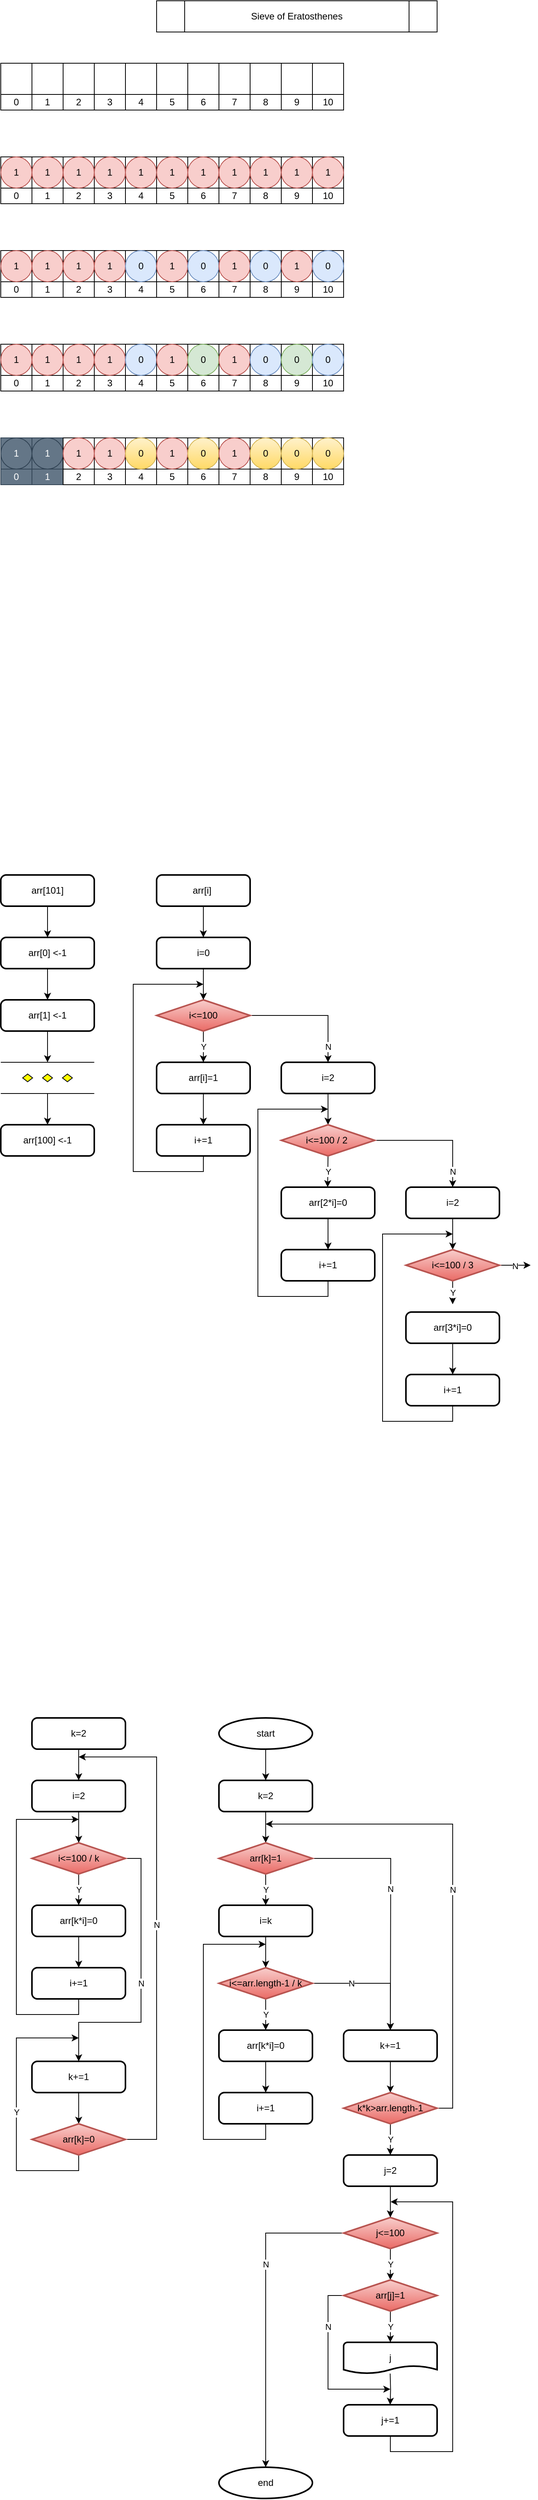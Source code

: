 <mxfile version="19.0.3" type="device"><diagram id="kwyvgZUpZD_zS8frBWNl" name="Page-1"><mxGraphModel dx="918" dy="583" grid="1" gridSize="10" guides="1" tooltips="1" connect="1" arrows="0" fold="1" page="1" pageScale="1" pageWidth="850" pageHeight="1100" math="0" shadow="0"><root><mxCell id="0"/><mxCell id="1" parent="0"/><mxCell id="myti7LuXmlD6XXVOKIMg-2" value="Sieve of Eratosthenes" style="shape=process;whiteSpace=wrap;html=1;backgroundOutline=1;" parent="1" vertex="1"><mxGeometry x="240" y="40" width="360" height="40" as="geometry"/></mxCell><mxCell id="myti7LuXmlD6XXVOKIMg-3" value="" style="rounded=0;whiteSpace=wrap;html=1;" parent="1" vertex="1"><mxGeometry x="40" y="120" width="40" height="40" as="geometry"/></mxCell><mxCell id="myti7LuXmlD6XXVOKIMg-4" value="" style="rounded=0;whiteSpace=wrap;html=1;" parent="1" vertex="1"><mxGeometry x="80" y="120" width="40" height="40" as="geometry"/></mxCell><mxCell id="myti7LuXmlD6XXVOKIMg-5" value="" style="rounded=0;whiteSpace=wrap;html=1;" parent="1" vertex="1"><mxGeometry x="120" y="120" width="40" height="40" as="geometry"/></mxCell><mxCell id="myti7LuXmlD6XXVOKIMg-6" value="" style="rounded=0;whiteSpace=wrap;html=1;" parent="1" vertex="1"><mxGeometry x="160" y="120" width="40" height="40" as="geometry"/></mxCell><mxCell id="myti7LuXmlD6XXVOKIMg-7" value="" style="rounded=0;whiteSpace=wrap;html=1;" parent="1" vertex="1"><mxGeometry x="200" y="120" width="40" height="40" as="geometry"/></mxCell><mxCell id="myti7LuXmlD6XXVOKIMg-8" value="0" style="rounded=0;whiteSpace=wrap;html=1;" parent="1" vertex="1"><mxGeometry x="40" y="160" width="40" height="20" as="geometry"/></mxCell><mxCell id="myti7LuXmlD6XXVOKIMg-9" value="1" style="rounded=0;whiteSpace=wrap;html=1;" parent="1" vertex="1"><mxGeometry x="80" y="160" width="40" height="20" as="geometry"/></mxCell><mxCell id="myti7LuXmlD6XXVOKIMg-10" value="2" style="rounded=0;whiteSpace=wrap;html=1;" parent="1" vertex="1"><mxGeometry x="120" y="160" width="40" height="20" as="geometry"/></mxCell><mxCell id="myti7LuXmlD6XXVOKIMg-11" value="3" style="rounded=0;whiteSpace=wrap;html=1;" parent="1" vertex="1"><mxGeometry x="160" y="160" width="40" height="20" as="geometry"/></mxCell><mxCell id="myti7LuXmlD6XXVOKIMg-12" value="4" style="rounded=0;whiteSpace=wrap;html=1;" parent="1" vertex="1"><mxGeometry x="200" y="160" width="40" height="20" as="geometry"/></mxCell><mxCell id="myti7LuXmlD6XXVOKIMg-18" value="" style="rounded=0;whiteSpace=wrap;html=1;" parent="1" vertex="1"><mxGeometry x="240" y="120" width="40" height="40" as="geometry"/></mxCell><mxCell id="myti7LuXmlD6XXVOKIMg-19" value="" style="rounded=0;whiteSpace=wrap;html=1;" parent="1" vertex="1"><mxGeometry x="280" y="120" width="40" height="40" as="geometry"/></mxCell><mxCell id="myti7LuXmlD6XXVOKIMg-20" value="" style="rounded=0;whiteSpace=wrap;html=1;" parent="1" vertex="1"><mxGeometry x="320" y="120" width="40" height="40" as="geometry"/></mxCell><mxCell id="myti7LuXmlD6XXVOKIMg-21" value="" style="rounded=0;whiteSpace=wrap;html=1;" parent="1" vertex="1"><mxGeometry x="360" y="120" width="40" height="40" as="geometry"/></mxCell><mxCell id="myti7LuXmlD6XXVOKIMg-22" value="5" style="rounded=0;whiteSpace=wrap;html=1;" parent="1" vertex="1"><mxGeometry x="240" y="160" width="40" height="20" as="geometry"/></mxCell><mxCell id="myti7LuXmlD6XXVOKIMg-23" value="6" style="rounded=0;whiteSpace=wrap;html=1;" parent="1" vertex="1"><mxGeometry x="280" y="160" width="40" height="20" as="geometry"/></mxCell><mxCell id="myti7LuXmlD6XXVOKIMg-24" value="7" style="rounded=0;whiteSpace=wrap;html=1;" parent="1" vertex="1"><mxGeometry x="320" y="160" width="40" height="20" as="geometry"/></mxCell><mxCell id="myti7LuXmlD6XXVOKIMg-25" value="8" style="rounded=0;whiteSpace=wrap;html=1;" parent="1" vertex="1"><mxGeometry x="360" y="160" width="40" height="20" as="geometry"/></mxCell><mxCell id="myti7LuXmlD6XXVOKIMg-30" value="" style="rounded=0;whiteSpace=wrap;html=1;" parent="1" vertex="1"><mxGeometry x="400" y="120" width="40" height="40" as="geometry"/></mxCell><mxCell id="myti7LuXmlD6XXVOKIMg-31" value="" style="rounded=0;whiteSpace=wrap;html=1;" parent="1" vertex="1"><mxGeometry x="440" y="120" width="40" height="40" as="geometry"/></mxCell><mxCell id="myti7LuXmlD6XXVOKIMg-32" value="9" style="rounded=0;whiteSpace=wrap;html=1;" parent="1" vertex="1"><mxGeometry x="400" y="160" width="40" height="20" as="geometry"/></mxCell><mxCell id="myti7LuXmlD6XXVOKIMg-33" value="10" style="rounded=0;whiteSpace=wrap;html=1;" parent="1" vertex="1"><mxGeometry x="440" y="160" width="40" height="20" as="geometry"/></mxCell><mxCell id="myti7LuXmlD6XXVOKIMg-36" value="" style="rounded=0;whiteSpace=wrap;html=1;" parent="1" vertex="1"><mxGeometry x="40" y="240" width="40" height="40" as="geometry"/></mxCell><mxCell id="myti7LuXmlD6XXVOKIMg-37" value="" style="rounded=0;whiteSpace=wrap;html=1;" parent="1" vertex="1"><mxGeometry x="80" y="240" width="40" height="40" as="geometry"/></mxCell><mxCell id="myti7LuXmlD6XXVOKIMg-38" value="" style="rounded=0;whiteSpace=wrap;html=1;" parent="1" vertex="1"><mxGeometry x="120" y="240" width="40" height="40" as="geometry"/></mxCell><mxCell id="myti7LuXmlD6XXVOKIMg-39" value="" style="rounded=0;whiteSpace=wrap;html=1;" parent="1" vertex="1"><mxGeometry x="160" y="240" width="40" height="40" as="geometry"/></mxCell><mxCell id="myti7LuXmlD6XXVOKIMg-40" value="" style="rounded=0;whiteSpace=wrap;html=1;" parent="1" vertex="1"><mxGeometry x="200" y="240" width="40" height="40" as="geometry"/></mxCell><mxCell id="myti7LuXmlD6XXVOKIMg-41" value="0" style="rounded=0;whiteSpace=wrap;html=1;" parent="1" vertex="1"><mxGeometry x="40" y="280" width="40" height="20" as="geometry"/></mxCell><mxCell id="myti7LuXmlD6XXVOKIMg-42" value="1" style="rounded=0;whiteSpace=wrap;html=1;" parent="1" vertex="1"><mxGeometry x="80" y="280" width="40" height="20" as="geometry"/></mxCell><mxCell id="myti7LuXmlD6XXVOKIMg-43" value="2" style="rounded=0;whiteSpace=wrap;html=1;" parent="1" vertex="1"><mxGeometry x="120" y="280" width="40" height="20" as="geometry"/></mxCell><mxCell id="myti7LuXmlD6XXVOKIMg-44" value="3" style="rounded=0;whiteSpace=wrap;html=1;" parent="1" vertex="1"><mxGeometry x="160" y="280" width="40" height="20" as="geometry"/></mxCell><mxCell id="myti7LuXmlD6XXVOKIMg-45" value="4" style="rounded=0;whiteSpace=wrap;html=1;" parent="1" vertex="1"><mxGeometry x="200" y="280" width="40" height="20" as="geometry"/></mxCell><mxCell id="myti7LuXmlD6XXVOKIMg-46" value="1" style="ellipse;whiteSpace=wrap;html=1;fillColor=#f8cecc;strokeColor=#b85450;" parent="1" vertex="1"><mxGeometry x="40" y="240" width="40" height="40" as="geometry"/></mxCell><mxCell id="myti7LuXmlD6XXVOKIMg-47" value="1" style="ellipse;whiteSpace=wrap;html=1;fillColor=#f8cecc;strokeColor=#b85450;" parent="1" vertex="1"><mxGeometry x="80" y="240" width="40" height="40" as="geometry"/></mxCell><mxCell id="myti7LuXmlD6XXVOKIMg-48" value="1" style="ellipse;whiteSpace=wrap;html=1;fillColor=#f8cecc;strokeColor=#b85450;" parent="1" vertex="1"><mxGeometry x="120" y="240" width="40" height="40" as="geometry"/></mxCell><mxCell id="myti7LuXmlD6XXVOKIMg-49" value="1" style="ellipse;whiteSpace=wrap;html=1;fillColor=#f8cecc;strokeColor=#b85450;" parent="1" vertex="1"><mxGeometry x="160" y="240" width="40" height="40" as="geometry"/></mxCell><mxCell id="myti7LuXmlD6XXVOKIMg-50" value="1" style="ellipse;whiteSpace=wrap;html=1;fillColor=#f8cecc;strokeColor=#b85450;" parent="1" vertex="1"><mxGeometry x="200" y="240" width="40" height="40" as="geometry"/></mxCell><mxCell id="myti7LuXmlD6XXVOKIMg-51" value="" style="rounded=0;whiteSpace=wrap;html=1;" parent="1" vertex="1"><mxGeometry x="240" y="240" width="40" height="40" as="geometry"/></mxCell><mxCell id="myti7LuXmlD6XXVOKIMg-52" value="" style="rounded=0;whiteSpace=wrap;html=1;" parent="1" vertex="1"><mxGeometry x="280" y="240" width="40" height="40" as="geometry"/></mxCell><mxCell id="myti7LuXmlD6XXVOKIMg-53" value="" style="rounded=0;whiteSpace=wrap;html=1;" parent="1" vertex="1"><mxGeometry x="320" y="240" width="40" height="40" as="geometry"/></mxCell><mxCell id="myti7LuXmlD6XXVOKIMg-54" value="" style="rounded=0;whiteSpace=wrap;html=1;" parent="1" vertex="1"><mxGeometry x="360" y="240" width="40" height="40" as="geometry"/></mxCell><mxCell id="myti7LuXmlD6XXVOKIMg-55" value="5" style="rounded=0;whiteSpace=wrap;html=1;" parent="1" vertex="1"><mxGeometry x="240" y="280" width="40" height="20" as="geometry"/></mxCell><mxCell id="myti7LuXmlD6XXVOKIMg-56" value="6" style="rounded=0;whiteSpace=wrap;html=1;" parent="1" vertex="1"><mxGeometry x="280" y="280" width="40" height="20" as="geometry"/></mxCell><mxCell id="myti7LuXmlD6XXVOKIMg-57" value="7" style="rounded=0;whiteSpace=wrap;html=1;" parent="1" vertex="1"><mxGeometry x="320" y="280" width="40" height="20" as="geometry"/></mxCell><mxCell id="myti7LuXmlD6XXVOKIMg-58" value="8" style="rounded=0;whiteSpace=wrap;html=1;" parent="1" vertex="1"><mxGeometry x="360" y="280" width="40" height="20" as="geometry"/></mxCell><mxCell id="myti7LuXmlD6XXVOKIMg-59" value="1" style="ellipse;whiteSpace=wrap;html=1;fillColor=#f8cecc;strokeColor=#b85450;" parent="1" vertex="1"><mxGeometry x="240" y="240" width="40" height="40" as="geometry"/></mxCell><mxCell id="myti7LuXmlD6XXVOKIMg-60" value="1" style="ellipse;whiteSpace=wrap;html=1;fillColor=#f8cecc;strokeColor=#b85450;" parent="1" vertex="1"><mxGeometry x="280" y="240" width="40" height="40" as="geometry"/></mxCell><mxCell id="myti7LuXmlD6XXVOKIMg-61" value="1" style="ellipse;whiteSpace=wrap;html=1;fillColor=#f8cecc;strokeColor=#b85450;" parent="1" vertex="1"><mxGeometry x="320" y="240" width="40" height="40" as="geometry"/></mxCell><mxCell id="myti7LuXmlD6XXVOKIMg-62" value="1" style="ellipse;whiteSpace=wrap;html=1;fillColor=#f8cecc;strokeColor=#b85450;" parent="1" vertex="1"><mxGeometry x="360" y="240" width="40" height="40" as="geometry"/></mxCell><mxCell id="myti7LuXmlD6XXVOKIMg-63" value="" style="rounded=0;whiteSpace=wrap;html=1;" parent="1" vertex="1"><mxGeometry x="400" y="240" width="40" height="40" as="geometry"/></mxCell><mxCell id="myti7LuXmlD6XXVOKIMg-64" value="" style="rounded=0;whiteSpace=wrap;html=1;" parent="1" vertex="1"><mxGeometry x="440" y="240" width="40" height="40" as="geometry"/></mxCell><mxCell id="myti7LuXmlD6XXVOKIMg-65" value="9" style="rounded=0;whiteSpace=wrap;html=1;" parent="1" vertex="1"><mxGeometry x="400" y="280" width="40" height="20" as="geometry"/></mxCell><mxCell id="myti7LuXmlD6XXVOKIMg-66" value="10" style="rounded=0;whiteSpace=wrap;html=1;" parent="1" vertex="1"><mxGeometry x="440" y="280" width="40" height="20" as="geometry"/></mxCell><mxCell id="myti7LuXmlD6XXVOKIMg-67" value="1" style="ellipse;whiteSpace=wrap;html=1;fillColor=#f8cecc;strokeColor=#b85450;" parent="1" vertex="1"><mxGeometry x="400" y="240" width="40" height="40" as="geometry"/></mxCell><mxCell id="myti7LuXmlD6XXVOKIMg-68" value="1" style="ellipse;whiteSpace=wrap;html=1;fillColor=#f8cecc;strokeColor=#b85450;" parent="1" vertex="1"><mxGeometry x="440" y="240" width="40" height="40" as="geometry"/></mxCell><mxCell id="myti7LuXmlD6XXVOKIMg-69" value="" style="rounded=0;whiteSpace=wrap;html=1;" parent="1" vertex="1"><mxGeometry x="40" y="360" width="40" height="40" as="geometry"/></mxCell><mxCell id="myti7LuXmlD6XXVOKIMg-70" value="" style="rounded=0;whiteSpace=wrap;html=1;" parent="1" vertex="1"><mxGeometry x="80" y="360" width="40" height="40" as="geometry"/></mxCell><mxCell id="myti7LuXmlD6XXVOKIMg-71" value="" style="rounded=0;whiteSpace=wrap;html=1;" parent="1" vertex="1"><mxGeometry x="120" y="360" width="40" height="40" as="geometry"/></mxCell><mxCell id="myti7LuXmlD6XXVOKIMg-72" value="" style="rounded=0;whiteSpace=wrap;html=1;" parent="1" vertex="1"><mxGeometry x="160" y="360" width="40" height="40" as="geometry"/></mxCell><mxCell id="myti7LuXmlD6XXVOKIMg-73" value="" style="rounded=0;whiteSpace=wrap;html=1;" parent="1" vertex="1"><mxGeometry x="200" y="360" width="40" height="40" as="geometry"/></mxCell><mxCell id="myti7LuXmlD6XXVOKIMg-74" value="0" style="rounded=0;whiteSpace=wrap;html=1;" parent="1" vertex="1"><mxGeometry x="40" y="400" width="40" height="20" as="geometry"/></mxCell><mxCell id="myti7LuXmlD6XXVOKIMg-75" value="1" style="rounded=0;whiteSpace=wrap;html=1;" parent="1" vertex="1"><mxGeometry x="80" y="400" width="40" height="20" as="geometry"/></mxCell><mxCell id="myti7LuXmlD6XXVOKIMg-76" value="2" style="rounded=0;whiteSpace=wrap;html=1;" parent="1" vertex="1"><mxGeometry x="120" y="400" width="40" height="20" as="geometry"/></mxCell><mxCell id="myti7LuXmlD6XXVOKIMg-77" value="3" style="rounded=0;whiteSpace=wrap;html=1;" parent="1" vertex="1"><mxGeometry x="160" y="400" width="40" height="20" as="geometry"/></mxCell><mxCell id="myti7LuXmlD6XXVOKIMg-78" value="4" style="rounded=0;whiteSpace=wrap;html=1;" parent="1" vertex="1"><mxGeometry x="200" y="400" width="40" height="20" as="geometry"/></mxCell><mxCell id="myti7LuXmlD6XXVOKIMg-79" value="1" style="ellipse;whiteSpace=wrap;html=1;fillColor=#f8cecc;strokeColor=#b85450;" parent="1" vertex="1"><mxGeometry x="40" y="360" width="40" height="40" as="geometry"/></mxCell><mxCell id="myti7LuXmlD6XXVOKIMg-80" value="1" style="ellipse;whiteSpace=wrap;html=1;fillColor=#f8cecc;strokeColor=#b85450;" parent="1" vertex="1"><mxGeometry x="80" y="360" width="40" height="40" as="geometry"/></mxCell><mxCell id="myti7LuXmlD6XXVOKIMg-81" value="1" style="ellipse;whiteSpace=wrap;html=1;fillColor=#f8cecc;strokeColor=#b85450;" parent="1" vertex="1"><mxGeometry x="120" y="360" width="40" height="40" as="geometry"/></mxCell><mxCell id="myti7LuXmlD6XXVOKIMg-82" value="1" style="ellipse;whiteSpace=wrap;html=1;fillColor=#f8cecc;strokeColor=#b85450;" parent="1" vertex="1"><mxGeometry x="160" y="360" width="40" height="40" as="geometry"/></mxCell><mxCell id="myti7LuXmlD6XXVOKIMg-83" value="0" style="ellipse;whiteSpace=wrap;html=1;fillColor=#dae8fc;strokeColor=#6c8ebf;" parent="1" vertex="1"><mxGeometry x="200" y="360" width="40" height="40" as="geometry"/></mxCell><mxCell id="myti7LuXmlD6XXVOKIMg-84" value="" style="rounded=0;whiteSpace=wrap;html=1;" parent="1" vertex="1"><mxGeometry x="240" y="360" width="40" height="40" as="geometry"/></mxCell><mxCell id="myti7LuXmlD6XXVOKIMg-85" value="" style="rounded=0;whiteSpace=wrap;html=1;" parent="1" vertex="1"><mxGeometry x="280" y="360" width="40" height="40" as="geometry"/></mxCell><mxCell id="myti7LuXmlD6XXVOKIMg-86" value="" style="rounded=0;whiteSpace=wrap;html=1;" parent="1" vertex="1"><mxGeometry x="320" y="360" width="40" height="40" as="geometry"/></mxCell><mxCell id="myti7LuXmlD6XXVOKIMg-87" value="" style="rounded=0;whiteSpace=wrap;html=1;" parent="1" vertex="1"><mxGeometry x="360" y="360" width="40" height="40" as="geometry"/></mxCell><mxCell id="myti7LuXmlD6XXVOKIMg-88" value="5" style="rounded=0;whiteSpace=wrap;html=1;" parent="1" vertex="1"><mxGeometry x="240" y="400" width="40" height="20" as="geometry"/></mxCell><mxCell id="myti7LuXmlD6XXVOKIMg-89" value="6" style="rounded=0;whiteSpace=wrap;html=1;" parent="1" vertex="1"><mxGeometry x="280" y="400" width="40" height="20" as="geometry"/></mxCell><mxCell id="myti7LuXmlD6XXVOKIMg-90" value="7" style="rounded=0;whiteSpace=wrap;html=1;" parent="1" vertex="1"><mxGeometry x="320" y="400" width="40" height="20" as="geometry"/></mxCell><mxCell id="myti7LuXmlD6XXVOKIMg-91" value="8" style="rounded=0;whiteSpace=wrap;html=1;" parent="1" vertex="1"><mxGeometry x="360" y="400" width="40" height="20" as="geometry"/></mxCell><mxCell id="myti7LuXmlD6XXVOKIMg-92" value="1" style="ellipse;whiteSpace=wrap;html=1;fillColor=#f8cecc;strokeColor=#b85450;" parent="1" vertex="1"><mxGeometry x="240" y="360" width="40" height="40" as="geometry"/></mxCell><mxCell id="myti7LuXmlD6XXVOKIMg-93" value="0" style="ellipse;whiteSpace=wrap;html=1;fillColor=#dae8fc;strokeColor=#6c8ebf;" parent="1" vertex="1"><mxGeometry x="280" y="360" width="40" height="40" as="geometry"/></mxCell><mxCell id="myti7LuXmlD6XXVOKIMg-94" value="1" style="ellipse;whiteSpace=wrap;html=1;fillColor=#f8cecc;strokeColor=#b85450;" parent="1" vertex="1"><mxGeometry x="320" y="360" width="40" height="40" as="geometry"/></mxCell><mxCell id="myti7LuXmlD6XXVOKIMg-95" value="0" style="ellipse;whiteSpace=wrap;html=1;fillColor=#dae8fc;strokeColor=#6c8ebf;" parent="1" vertex="1"><mxGeometry x="360" y="360" width="40" height="40" as="geometry"/></mxCell><mxCell id="myti7LuXmlD6XXVOKIMg-96" value="" style="rounded=0;whiteSpace=wrap;html=1;" parent="1" vertex="1"><mxGeometry x="400" y="360" width="40" height="40" as="geometry"/></mxCell><mxCell id="myti7LuXmlD6XXVOKIMg-97" value="" style="rounded=0;whiteSpace=wrap;html=1;" parent="1" vertex="1"><mxGeometry x="440" y="360" width="40" height="40" as="geometry"/></mxCell><mxCell id="myti7LuXmlD6XXVOKIMg-98" value="9" style="rounded=0;whiteSpace=wrap;html=1;" parent="1" vertex="1"><mxGeometry x="400" y="400" width="40" height="20" as="geometry"/></mxCell><mxCell id="myti7LuXmlD6XXVOKIMg-99" value="10" style="rounded=0;whiteSpace=wrap;html=1;" parent="1" vertex="1"><mxGeometry x="440" y="400" width="40" height="20" as="geometry"/></mxCell><mxCell id="myti7LuXmlD6XXVOKIMg-100" value="1" style="ellipse;whiteSpace=wrap;html=1;fillColor=#f8cecc;strokeColor=#b85450;" parent="1" vertex="1"><mxGeometry x="400" y="360" width="40" height="40" as="geometry"/></mxCell><mxCell id="myti7LuXmlD6XXVOKIMg-101" value="0" style="ellipse;whiteSpace=wrap;html=1;fillColor=#dae8fc;strokeColor=#6c8ebf;" parent="1" vertex="1"><mxGeometry x="440" y="360" width="40" height="40" as="geometry"/></mxCell><mxCell id="myti7LuXmlD6XXVOKIMg-102" value="" style="rounded=0;whiteSpace=wrap;html=1;" parent="1" vertex="1"><mxGeometry x="40" y="480" width="40" height="40" as="geometry"/></mxCell><mxCell id="myti7LuXmlD6XXVOKIMg-103" value="" style="rounded=0;whiteSpace=wrap;html=1;" parent="1" vertex="1"><mxGeometry x="80" y="480" width="40" height="40" as="geometry"/></mxCell><mxCell id="myti7LuXmlD6XXVOKIMg-104" value="" style="rounded=0;whiteSpace=wrap;html=1;" parent="1" vertex="1"><mxGeometry x="120" y="480" width="40" height="40" as="geometry"/></mxCell><mxCell id="myti7LuXmlD6XXVOKIMg-105" value="" style="rounded=0;whiteSpace=wrap;html=1;" parent="1" vertex="1"><mxGeometry x="160" y="480" width="40" height="40" as="geometry"/></mxCell><mxCell id="myti7LuXmlD6XXVOKIMg-106" value="" style="rounded=0;whiteSpace=wrap;html=1;" parent="1" vertex="1"><mxGeometry x="200" y="480" width="40" height="40" as="geometry"/></mxCell><mxCell id="myti7LuXmlD6XXVOKIMg-107" value="0" style="rounded=0;whiteSpace=wrap;html=1;" parent="1" vertex="1"><mxGeometry x="40" y="520" width="40" height="20" as="geometry"/></mxCell><mxCell id="myti7LuXmlD6XXVOKIMg-108" value="1" style="rounded=0;whiteSpace=wrap;html=1;" parent="1" vertex="1"><mxGeometry x="80" y="520" width="40" height="20" as="geometry"/></mxCell><mxCell id="myti7LuXmlD6XXVOKIMg-109" value="2" style="rounded=0;whiteSpace=wrap;html=1;" parent="1" vertex="1"><mxGeometry x="120" y="520" width="40" height="20" as="geometry"/></mxCell><mxCell id="myti7LuXmlD6XXVOKIMg-110" value="3" style="rounded=0;whiteSpace=wrap;html=1;" parent="1" vertex="1"><mxGeometry x="160" y="520" width="40" height="20" as="geometry"/></mxCell><mxCell id="myti7LuXmlD6XXVOKIMg-111" value="4" style="rounded=0;whiteSpace=wrap;html=1;" parent="1" vertex="1"><mxGeometry x="200" y="520" width="40" height="20" as="geometry"/></mxCell><mxCell id="myti7LuXmlD6XXVOKIMg-112" value="1" style="ellipse;whiteSpace=wrap;html=1;fillColor=#f8cecc;strokeColor=#b85450;" parent="1" vertex="1"><mxGeometry x="40" y="480" width="40" height="40" as="geometry"/></mxCell><mxCell id="myti7LuXmlD6XXVOKIMg-113" value="1" style="ellipse;whiteSpace=wrap;html=1;fillColor=#f8cecc;strokeColor=#b85450;" parent="1" vertex="1"><mxGeometry x="80" y="480" width="40" height="40" as="geometry"/></mxCell><mxCell id="myti7LuXmlD6XXVOKIMg-114" value="1" style="ellipse;whiteSpace=wrap;html=1;fillColor=#f8cecc;strokeColor=#b85450;" parent="1" vertex="1"><mxGeometry x="120" y="480" width="40" height="40" as="geometry"/></mxCell><mxCell id="myti7LuXmlD6XXVOKIMg-115" value="1" style="ellipse;whiteSpace=wrap;html=1;fillColor=#f8cecc;strokeColor=#b85450;" parent="1" vertex="1"><mxGeometry x="160" y="480" width="40" height="40" as="geometry"/></mxCell><mxCell id="myti7LuXmlD6XXVOKIMg-116" value="0" style="ellipse;whiteSpace=wrap;html=1;fillColor=#dae8fc;strokeColor=#6c8ebf;" parent="1" vertex="1"><mxGeometry x="200" y="480" width="40" height="40" as="geometry"/></mxCell><mxCell id="myti7LuXmlD6XXVOKIMg-117" value="" style="rounded=0;whiteSpace=wrap;html=1;" parent="1" vertex="1"><mxGeometry x="240" y="480" width="40" height="40" as="geometry"/></mxCell><mxCell id="myti7LuXmlD6XXVOKIMg-118" value="" style="rounded=0;whiteSpace=wrap;html=1;" parent="1" vertex="1"><mxGeometry x="280" y="480" width="40" height="40" as="geometry"/></mxCell><mxCell id="myti7LuXmlD6XXVOKIMg-119" value="" style="rounded=0;whiteSpace=wrap;html=1;" parent="1" vertex="1"><mxGeometry x="320" y="480" width="40" height="40" as="geometry"/></mxCell><mxCell id="myti7LuXmlD6XXVOKIMg-120" value="" style="rounded=0;whiteSpace=wrap;html=1;" parent="1" vertex="1"><mxGeometry x="360" y="480" width="40" height="40" as="geometry"/></mxCell><mxCell id="myti7LuXmlD6XXVOKIMg-121" value="5" style="rounded=0;whiteSpace=wrap;html=1;" parent="1" vertex="1"><mxGeometry x="240" y="520" width="40" height="20" as="geometry"/></mxCell><mxCell id="myti7LuXmlD6XXVOKIMg-122" value="6" style="rounded=0;whiteSpace=wrap;html=1;" parent="1" vertex="1"><mxGeometry x="280" y="520" width="40" height="20" as="geometry"/></mxCell><mxCell id="myti7LuXmlD6XXVOKIMg-123" value="7" style="rounded=0;whiteSpace=wrap;html=1;" parent="1" vertex="1"><mxGeometry x="320" y="520" width="40" height="20" as="geometry"/></mxCell><mxCell id="myti7LuXmlD6XXVOKIMg-124" value="8" style="rounded=0;whiteSpace=wrap;html=1;" parent="1" vertex="1"><mxGeometry x="360" y="520" width="40" height="20" as="geometry"/></mxCell><mxCell id="myti7LuXmlD6XXVOKIMg-125" value="1" style="ellipse;whiteSpace=wrap;html=1;fillColor=#f8cecc;strokeColor=#b85450;" parent="1" vertex="1"><mxGeometry x="240" y="480" width="40" height="40" as="geometry"/></mxCell><mxCell id="myti7LuXmlD6XXVOKIMg-126" value="0" style="ellipse;whiteSpace=wrap;html=1;fillColor=#d5e8d4;strokeColor=#82b366;" parent="1" vertex="1"><mxGeometry x="280" y="480" width="40" height="40" as="geometry"/></mxCell><mxCell id="myti7LuXmlD6XXVOKIMg-127" value="1" style="ellipse;whiteSpace=wrap;html=1;fillColor=#f8cecc;strokeColor=#b85450;" parent="1" vertex="1"><mxGeometry x="320" y="480" width="40" height="40" as="geometry"/></mxCell><mxCell id="myti7LuXmlD6XXVOKIMg-128" value="0" style="ellipse;whiteSpace=wrap;html=1;fillColor=#dae8fc;strokeColor=#6c8ebf;" parent="1" vertex="1"><mxGeometry x="360" y="480" width="40" height="40" as="geometry"/></mxCell><mxCell id="myti7LuXmlD6XXVOKIMg-129" value="" style="rounded=0;whiteSpace=wrap;html=1;" parent="1" vertex="1"><mxGeometry x="400" y="480" width="40" height="40" as="geometry"/></mxCell><mxCell id="myti7LuXmlD6XXVOKIMg-130" value="" style="rounded=0;whiteSpace=wrap;html=1;" parent="1" vertex="1"><mxGeometry x="440" y="480" width="40" height="40" as="geometry"/></mxCell><mxCell id="myti7LuXmlD6XXVOKIMg-131" value="9" style="rounded=0;whiteSpace=wrap;html=1;" parent="1" vertex="1"><mxGeometry x="400" y="520" width="40" height="20" as="geometry"/></mxCell><mxCell id="myti7LuXmlD6XXVOKIMg-132" value="10" style="rounded=0;whiteSpace=wrap;html=1;" parent="1" vertex="1"><mxGeometry x="440" y="520" width="40" height="20" as="geometry"/></mxCell><mxCell id="myti7LuXmlD6XXVOKIMg-133" value="0" style="ellipse;whiteSpace=wrap;html=1;fillColor=#d5e8d4;strokeColor=#82b366;" parent="1" vertex="1"><mxGeometry x="400" y="480" width="40" height="40" as="geometry"/></mxCell><mxCell id="myti7LuXmlD6XXVOKIMg-134" value="0" style="ellipse;whiteSpace=wrap;html=1;fillColor=#dae8fc;strokeColor=#6c8ebf;" parent="1" vertex="1"><mxGeometry x="440" y="480" width="40" height="40" as="geometry"/></mxCell><mxCell id="myti7LuXmlD6XXVOKIMg-135" value="" style="rounded=0;whiteSpace=wrap;html=1;fillColor=#647687;fontColor=#ffffff;strokeColor=#314354;" parent="1" vertex="1"><mxGeometry x="40" y="600" width="40" height="40" as="geometry"/></mxCell><mxCell id="myti7LuXmlD6XXVOKIMg-136" value="" style="rounded=0;whiteSpace=wrap;html=1;fillColor=#647687;fontColor=#ffffff;strokeColor=#314354;" parent="1" vertex="1"><mxGeometry x="80" y="600" width="40" height="40" as="geometry"/></mxCell><mxCell id="myti7LuXmlD6XXVOKIMg-137" value="" style="rounded=0;whiteSpace=wrap;html=1;" parent="1" vertex="1"><mxGeometry x="120" y="600" width="40" height="40" as="geometry"/></mxCell><mxCell id="myti7LuXmlD6XXVOKIMg-138" value="" style="rounded=0;whiteSpace=wrap;html=1;" parent="1" vertex="1"><mxGeometry x="160" y="600" width="40" height="40" as="geometry"/></mxCell><mxCell id="myti7LuXmlD6XXVOKIMg-139" value="" style="rounded=0;whiteSpace=wrap;html=1;" parent="1" vertex="1"><mxGeometry x="200" y="600" width="40" height="40" as="geometry"/></mxCell><mxCell id="myti7LuXmlD6XXVOKIMg-140" value="0" style="rounded=0;whiteSpace=wrap;html=1;fillColor=#647687;fontColor=#ffffff;strokeColor=#314354;" parent="1" vertex="1"><mxGeometry x="40" y="640" width="40" height="20" as="geometry"/></mxCell><mxCell id="myti7LuXmlD6XXVOKIMg-141" value="1" style="rounded=0;whiteSpace=wrap;html=1;fillColor=#647687;fontColor=#ffffff;strokeColor=#314354;" parent="1" vertex="1"><mxGeometry x="80" y="640" width="40" height="20" as="geometry"/></mxCell><mxCell id="myti7LuXmlD6XXVOKIMg-142" value="2" style="rounded=0;whiteSpace=wrap;html=1;" parent="1" vertex="1"><mxGeometry x="120" y="640" width="40" height="20" as="geometry"/></mxCell><mxCell id="myti7LuXmlD6XXVOKIMg-143" value="3" style="rounded=0;whiteSpace=wrap;html=1;" parent="1" vertex="1"><mxGeometry x="160" y="640" width="40" height="20" as="geometry"/></mxCell><mxCell id="myti7LuXmlD6XXVOKIMg-144" value="4" style="rounded=0;whiteSpace=wrap;html=1;" parent="1" vertex="1"><mxGeometry x="200" y="640" width="40" height="20" as="geometry"/></mxCell><mxCell id="myti7LuXmlD6XXVOKIMg-145" value="1" style="ellipse;whiteSpace=wrap;html=1;fillColor=#647687;strokeColor=#314354;fontColor=#ffffff;" parent="1" vertex="1"><mxGeometry x="40" y="600" width="40" height="40" as="geometry"/></mxCell><mxCell id="myti7LuXmlD6XXVOKIMg-146" value="1" style="ellipse;whiteSpace=wrap;html=1;fillColor=#647687;strokeColor=#314354;fontColor=#ffffff;" parent="1" vertex="1"><mxGeometry x="80" y="600" width="40" height="40" as="geometry"/></mxCell><mxCell id="myti7LuXmlD6XXVOKIMg-147" value="1" style="ellipse;whiteSpace=wrap;html=1;fillColor=#f8cecc;strokeColor=#b85450;" parent="1" vertex="1"><mxGeometry x="120" y="600" width="40" height="40" as="geometry"/></mxCell><mxCell id="myti7LuXmlD6XXVOKIMg-148" value="1" style="ellipse;whiteSpace=wrap;html=1;fillColor=#f8cecc;strokeColor=#b85450;" parent="1" vertex="1"><mxGeometry x="160" y="600" width="40" height="40" as="geometry"/></mxCell><mxCell id="myti7LuXmlD6XXVOKIMg-149" value="0" style="ellipse;whiteSpace=wrap;html=1;fillColor=#fff2cc;strokeColor=#d6b656;gradientColor=#ffd966;" parent="1" vertex="1"><mxGeometry x="200" y="600" width="40" height="40" as="geometry"/></mxCell><mxCell id="myti7LuXmlD6XXVOKIMg-150" value="" style="rounded=0;whiteSpace=wrap;html=1;" parent="1" vertex="1"><mxGeometry x="240" y="600" width="40" height="40" as="geometry"/></mxCell><mxCell id="myti7LuXmlD6XXVOKIMg-151" value="" style="rounded=0;whiteSpace=wrap;html=1;" parent="1" vertex="1"><mxGeometry x="280" y="600" width="40" height="40" as="geometry"/></mxCell><mxCell id="myti7LuXmlD6XXVOKIMg-152" value="" style="rounded=0;whiteSpace=wrap;html=1;" parent="1" vertex="1"><mxGeometry x="320" y="600" width="40" height="40" as="geometry"/></mxCell><mxCell id="myti7LuXmlD6XXVOKIMg-153" value="" style="rounded=0;whiteSpace=wrap;html=1;" parent="1" vertex="1"><mxGeometry x="360" y="600" width="40" height="40" as="geometry"/></mxCell><mxCell id="myti7LuXmlD6XXVOKIMg-154" value="5" style="rounded=0;whiteSpace=wrap;html=1;" parent="1" vertex="1"><mxGeometry x="240" y="640" width="40" height="20" as="geometry"/></mxCell><mxCell id="myti7LuXmlD6XXVOKIMg-155" value="6" style="rounded=0;whiteSpace=wrap;html=1;" parent="1" vertex="1"><mxGeometry x="280" y="640" width="40" height="20" as="geometry"/></mxCell><mxCell id="myti7LuXmlD6XXVOKIMg-156" value="7" style="rounded=0;whiteSpace=wrap;html=1;" parent="1" vertex="1"><mxGeometry x="320" y="640" width="40" height="20" as="geometry"/></mxCell><mxCell id="myti7LuXmlD6XXVOKIMg-157" value="8" style="rounded=0;whiteSpace=wrap;html=1;" parent="1" vertex="1"><mxGeometry x="360" y="640" width="40" height="20" as="geometry"/></mxCell><mxCell id="myti7LuXmlD6XXVOKIMg-158" value="1" style="ellipse;whiteSpace=wrap;html=1;fillColor=#f8cecc;strokeColor=#b85450;" parent="1" vertex="1"><mxGeometry x="240" y="600" width="40" height="40" as="geometry"/></mxCell><mxCell id="myti7LuXmlD6XXVOKIMg-159" value="0" style="ellipse;whiteSpace=wrap;html=1;fillColor=#fff2cc;strokeColor=#d6b656;gradientColor=#ffd966;" parent="1" vertex="1"><mxGeometry x="280" y="600" width="40" height="40" as="geometry"/></mxCell><mxCell id="myti7LuXmlD6XXVOKIMg-160" value="1" style="ellipse;whiteSpace=wrap;html=1;fillColor=#f8cecc;strokeColor=#b85450;" parent="1" vertex="1"><mxGeometry x="320" y="600" width="40" height="40" as="geometry"/></mxCell><mxCell id="myti7LuXmlD6XXVOKIMg-161" value="0" style="ellipse;whiteSpace=wrap;html=1;fillColor=#fff2cc;strokeColor=#d6b656;gradientColor=#ffd966;" parent="1" vertex="1"><mxGeometry x="360" y="600" width="40" height="40" as="geometry"/></mxCell><mxCell id="myti7LuXmlD6XXVOKIMg-162" value="" style="rounded=0;whiteSpace=wrap;html=1;" parent="1" vertex="1"><mxGeometry x="400" y="600" width="40" height="40" as="geometry"/></mxCell><mxCell id="myti7LuXmlD6XXVOKIMg-163" value="" style="rounded=0;whiteSpace=wrap;html=1;" parent="1" vertex="1"><mxGeometry x="440" y="600" width="40" height="40" as="geometry"/></mxCell><mxCell id="myti7LuXmlD6XXVOKIMg-164" value="9" style="rounded=0;whiteSpace=wrap;html=1;" parent="1" vertex="1"><mxGeometry x="400" y="640" width="40" height="20" as="geometry"/></mxCell><mxCell id="myti7LuXmlD6XXVOKIMg-165" value="10" style="rounded=0;whiteSpace=wrap;html=1;" parent="1" vertex="1"><mxGeometry x="440" y="640" width="40" height="20" as="geometry"/></mxCell><mxCell id="myti7LuXmlD6XXVOKIMg-166" value="0" style="ellipse;whiteSpace=wrap;html=1;fillColor=#fff2cc;strokeColor=#d6b656;gradientColor=#ffd966;" parent="1" vertex="1"><mxGeometry x="400" y="600" width="40" height="40" as="geometry"/></mxCell><mxCell id="myti7LuXmlD6XXVOKIMg-167" value="0" style="ellipse;whiteSpace=wrap;html=1;fillColor=#fff2cc;strokeColor=#d6b656;gradientColor=#ffd966;" parent="1" vertex="1"><mxGeometry x="440" y="600" width="40" height="40" as="geometry"/></mxCell><mxCell id="myti7LuXmlD6XXVOKIMg-202" value="" style="edgeStyle=orthogonalEdgeStyle;rounded=0;orthogonalLoop=1;jettySize=auto;html=1;" parent="1" source="myti7LuXmlD6XXVOKIMg-168" target="myti7LuXmlD6XXVOKIMg-169" edge="1"><mxGeometry relative="1" as="geometry"/></mxCell><mxCell id="myti7LuXmlD6XXVOKIMg-168" value="arr[101]" style="rounded=1;whiteSpace=wrap;html=1;absoluteArcSize=1;arcSize=14;strokeWidth=2;" parent="1" vertex="1"><mxGeometry x="40" y="1160" width="120" height="40" as="geometry"/></mxCell><mxCell id="myti7LuXmlD6XXVOKIMg-203" value="" style="edgeStyle=orthogonalEdgeStyle;rounded=0;orthogonalLoop=1;jettySize=auto;html=1;" parent="1" source="myti7LuXmlD6XXVOKIMg-169" target="myti7LuXmlD6XXVOKIMg-170" edge="1"><mxGeometry relative="1" as="geometry"/></mxCell><mxCell id="myti7LuXmlD6XXVOKIMg-169" value="arr[0] &amp;lt;-1" style="rounded=1;whiteSpace=wrap;html=1;absoluteArcSize=1;arcSize=14;strokeWidth=2;" parent="1" vertex="1"><mxGeometry x="40" y="1240" width="120" height="40" as="geometry"/></mxCell><mxCell id="myti7LuXmlD6XXVOKIMg-204" value="" style="edgeStyle=orthogonalEdgeStyle;rounded=0;orthogonalLoop=1;jettySize=auto;html=1;" parent="1" source="myti7LuXmlD6XXVOKIMg-170" target="myti7LuXmlD6XXVOKIMg-171" edge="1"><mxGeometry relative="1" as="geometry"/></mxCell><mxCell id="myti7LuXmlD6XXVOKIMg-170" value="arr[1] &amp;lt;-1" style="rounded=1;whiteSpace=wrap;html=1;absoluteArcSize=1;arcSize=14;strokeWidth=2;" parent="1" vertex="1"><mxGeometry x="40" y="1320" width="120" height="40" as="geometry"/></mxCell><mxCell id="myti7LuXmlD6XXVOKIMg-205" value="" style="edgeStyle=orthogonalEdgeStyle;rounded=0;orthogonalLoop=1;jettySize=auto;html=1;" parent="1" source="myti7LuXmlD6XXVOKIMg-171" target="myti7LuXmlD6XXVOKIMg-172" edge="1"><mxGeometry relative="1" as="geometry"/></mxCell><mxCell id="myti7LuXmlD6XXVOKIMg-171" value="" style="verticalLabelPosition=bottom;verticalAlign=top;html=1;shape=mxgraph.flowchart.parallel_mode;pointerEvents=1" parent="1" vertex="1"><mxGeometry x="40" y="1400" width="120" height="40" as="geometry"/></mxCell><mxCell id="myti7LuXmlD6XXVOKIMg-172" value="arr[100] &amp;lt;-1" style="rounded=1;whiteSpace=wrap;html=1;absoluteArcSize=1;arcSize=14;strokeWidth=2;" parent="1" vertex="1"><mxGeometry x="40" y="1480" width="120" height="40" as="geometry"/></mxCell><mxCell id="myti7LuXmlD6XXVOKIMg-175" value="" style="edgeStyle=orthogonalEdgeStyle;rounded=0;orthogonalLoop=1;jettySize=auto;html=1;" parent="1" source="myti7LuXmlD6XXVOKIMg-173" edge="1"><mxGeometry relative="1" as="geometry"><mxPoint x="300" y="1240" as="targetPoint"/></mxGeometry></mxCell><mxCell id="myti7LuXmlD6XXVOKIMg-173" value="arr[i]&amp;nbsp;" style="rounded=1;whiteSpace=wrap;html=1;absoluteArcSize=1;arcSize=14;strokeWidth=2;" parent="1" vertex="1"><mxGeometry x="240" y="1160" width="120" height="40" as="geometry"/></mxCell><mxCell id="myti7LuXmlD6XXVOKIMg-183" value="Y" style="edgeStyle=orthogonalEdgeStyle;rounded=0;orthogonalLoop=1;jettySize=auto;html=1;" parent="1" source="myti7LuXmlD6XXVOKIMg-176" target="myti7LuXmlD6XXVOKIMg-180" edge="1"><mxGeometry relative="1" as="geometry"/></mxCell><mxCell id="myti7LuXmlD6XXVOKIMg-187" value="N" style="edgeStyle=orthogonalEdgeStyle;rounded=0;orthogonalLoop=1;jettySize=auto;html=1;entryX=0.5;entryY=0;entryDx=0;entryDy=0;" parent="1" source="myti7LuXmlD6XXVOKIMg-176" target="myti7LuXmlD6XXVOKIMg-207" edge="1"><mxGeometry x="0.75" relative="1" as="geometry"><mxPoint x="400" y="1340" as="targetPoint"/><mxPoint as="offset"/></mxGeometry></mxCell><mxCell id="myti7LuXmlD6XXVOKIMg-176" value="i&amp;lt;=100" style="strokeWidth=2;html=1;shape=mxgraph.flowchart.decision;whiteSpace=wrap;fillColor=#f8cecc;gradientColor=#ea6b66;strokeColor=#b85450;" parent="1" vertex="1"><mxGeometry x="240" y="1320" width="120" height="40" as="geometry"/></mxCell><mxCell id="myti7LuXmlD6XXVOKIMg-182" value="" style="edgeStyle=orthogonalEdgeStyle;rounded=0;orthogonalLoop=1;jettySize=auto;html=1;" parent="1" source="myti7LuXmlD6XXVOKIMg-179" target="myti7LuXmlD6XXVOKIMg-176" edge="1"><mxGeometry relative="1" as="geometry"/></mxCell><mxCell id="myti7LuXmlD6XXVOKIMg-179" value="i=0" style="rounded=1;whiteSpace=wrap;html=1;absoluteArcSize=1;arcSize=14;strokeWidth=2;" parent="1" vertex="1"><mxGeometry x="240" y="1240" width="120" height="40" as="geometry"/></mxCell><mxCell id="myti7LuXmlD6XXVOKIMg-184" value="" style="edgeStyle=orthogonalEdgeStyle;rounded=0;orthogonalLoop=1;jettySize=auto;html=1;" parent="1" source="myti7LuXmlD6XXVOKIMg-180" target="myti7LuXmlD6XXVOKIMg-181" edge="1"><mxGeometry relative="1" as="geometry"/></mxCell><mxCell id="myti7LuXmlD6XXVOKIMg-180" value="arr[i]=1" style="rounded=1;whiteSpace=wrap;html=1;absoluteArcSize=1;arcSize=14;strokeWidth=2;" parent="1" vertex="1"><mxGeometry x="240" y="1400" width="120" height="40" as="geometry"/></mxCell><mxCell id="myti7LuXmlD6XXVOKIMg-185" style="edgeStyle=orthogonalEdgeStyle;rounded=0;orthogonalLoop=1;jettySize=auto;html=1;" parent="1" source="myti7LuXmlD6XXVOKIMg-181" edge="1"><mxGeometry relative="1" as="geometry"><mxPoint x="300" y="1300" as="targetPoint"/><Array as="points"><mxPoint x="300" y="1540"/><mxPoint x="210" y="1540"/><mxPoint x="210" y="1300"/><mxPoint x="300" y="1300"/></Array></mxGeometry></mxCell><mxCell id="myti7LuXmlD6XXVOKIMg-181" value="i+=1" style="rounded=1;whiteSpace=wrap;html=1;absoluteArcSize=1;arcSize=14;strokeWidth=2;" parent="1" vertex="1"><mxGeometry x="240" y="1480" width="120" height="40" as="geometry"/></mxCell><mxCell id="myti7LuXmlD6XXVOKIMg-206" value="" style="edgeStyle=orthogonalEdgeStyle;rounded=0;orthogonalLoop=1;jettySize=auto;html=1;" parent="1" source="myti7LuXmlD6XXVOKIMg-207" edge="1"><mxGeometry relative="1" as="geometry"><mxPoint x="460" y="1480" as="targetPoint"/></mxGeometry></mxCell><mxCell id="myti7LuXmlD6XXVOKIMg-207" value="i=2" style="rounded=1;whiteSpace=wrap;html=1;absoluteArcSize=1;arcSize=14;strokeWidth=2;" parent="1" vertex="1"><mxGeometry x="400" y="1400" width="120" height="40" as="geometry"/></mxCell><mxCell id="myti7LuXmlD6XXVOKIMg-208" value="Y" style="edgeStyle=orthogonalEdgeStyle;rounded=0;orthogonalLoop=1;jettySize=auto;html=1;exitX=0.5;exitY=1;exitDx=0;exitDy=0;exitPerimeter=0;" parent="1" source="myti7LuXmlD6XXVOKIMg-223" edge="1"><mxGeometry relative="1" as="geometry"><mxPoint x="459.5" y="1530" as="sourcePoint"/><mxPoint x="459.5" y="1560" as="targetPoint"/></mxGeometry></mxCell><mxCell id="myti7LuXmlD6XXVOKIMg-216" style="edgeStyle=orthogonalEdgeStyle;rounded=0;orthogonalLoop=1;jettySize=auto;html=1;" parent="1" source="myti7LuXmlD6XXVOKIMg-217" edge="1"><mxGeometry relative="1" as="geometry"><mxPoint x="460" y="1460" as="targetPoint"/><Array as="points"><mxPoint x="460" y="1700"/><mxPoint x="370" y="1700"/><mxPoint x="370" y="1460"/></Array></mxGeometry></mxCell><mxCell id="myti7LuXmlD6XXVOKIMg-217" value="i+=1" style="rounded=1;whiteSpace=wrap;html=1;absoluteArcSize=1;arcSize=14;strokeWidth=2;" parent="1" vertex="1"><mxGeometry x="400" y="1640" width="120" height="40" as="geometry"/></mxCell><mxCell id="myti7LuXmlD6XXVOKIMg-225" value="" style="edgeStyle=orthogonalEdgeStyle;rounded=0;orthogonalLoop=1;jettySize=auto;html=1;" parent="1" source="myti7LuXmlD6XXVOKIMg-218" target="myti7LuXmlD6XXVOKIMg-217" edge="1"><mxGeometry relative="1" as="geometry"/></mxCell><mxCell id="myti7LuXmlD6XXVOKIMg-218" value="arr[2*i]=0" style="rounded=1;whiteSpace=wrap;html=1;absoluteArcSize=1;arcSize=14;strokeWidth=2;" parent="1" vertex="1"><mxGeometry x="400" y="1560" width="120" height="40" as="geometry"/></mxCell><mxCell id="myti7LuXmlD6XXVOKIMg-222" value="N" style="edgeStyle=orthogonalEdgeStyle;rounded=0;orthogonalLoop=1;jettySize=auto;html=1;entryX=0.5;entryY=0;entryDx=0;entryDy=0;" parent="1" source="myti7LuXmlD6XXVOKIMg-223" target="myti7LuXmlD6XXVOKIMg-228" edge="1"><mxGeometry x="0.75" relative="1" as="geometry"><mxPoint x="560" y="1500" as="targetPoint"/><mxPoint as="offset"/></mxGeometry></mxCell><mxCell id="myti7LuXmlD6XXVOKIMg-223" value="i&amp;lt;=100 / 2&amp;nbsp;" style="strokeWidth=2;html=1;shape=mxgraph.flowchart.decision;whiteSpace=wrap;fillColor=#f8cecc;gradientColor=#ea6b66;strokeColor=#b85450;" parent="1" vertex="1"><mxGeometry x="400" y="1480" width="120" height="40" as="geometry"/></mxCell><mxCell id="myti7LuXmlD6XXVOKIMg-227" value="" style="edgeStyle=orthogonalEdgeStyle;rounded=0;orthogonalLoop=1;jettySize=auto;html=1;" parent="1" source="myti7LuXmlD6XXVOKIMg-228" edge="1"><mxGeometry relative="1" as="geometry"><mxPoint x="620" y="1640" as="targetPoint"/></mxGeometry></mxCell><mxCell id="myti7LuXmlD6XXVOKIMg-228" value="i=2" style="rounded=1;whiteSpace=wrap;html=1;absoluteArcSize=1;arcSize=14;strokeWidth=2;" parent="1" vertex="1"><mxGeometry x="560" y="1560" width="120" height="40" as="geometry"/></mxCell><mxCell id="myti7LuXmlD6XXVOKIMg-229" value="Y" style="edgeStyle=orthogonalEdgeStyle;rounded=0;orthogonalLoop=1;jettySize=auto;html=1;" parent="1" edge="1"><mxGeometry relative="1" as="geometry"><mxPoint x="620" y="1680" as="sourcePoint"/><mxPoint x="620" y="1710" as="targetPoint"/></mxGeometry></mxCell><mxCell id="myti7LuXmlD6XXVOKIMg-230" style="edgeStyle=orthogonalEdgeStyle;rounded=0;orthogonalLoop=1;jettySize=auto;html=1;" parent="1" source="myti7LuXmlD6XXVOKIMg-231" edge="1"><mxGeometry relative="1" as="geometry"><mxPoint x="620" y="1620" as="targetPoint"/><Array as="points"><mxPoint x="620" y="1860"/><mxPoint x="530" y="1860"/><mxPoint x="530" y="1620"/></Array></mxGeometry></mxCell><mxCell id="myti7LuXmlD6XXVOKIMg-231" value="i+=1" style="rounded=1;whiteSpace=wrap;html=1;absoluteArcSize=1;arcSize=14;strokeWidth=2;" parent="1" vertex="1"><mxGeometry x="560" y="1800" width="120" height="40" as="geometry"/></mxCell><mxCell id="myti7LuXmlD6XXVOKIMg-232" value="" style="edgeStyle=orthogonalEdgeStyle;rounded=0;orthogonalLoop=1;jettySize=auto;html=1;" parent="1" source="myti7LuXmlD6XXVOKIMg-233" target="myti7LuXmlD6XXVOKIMg-231" edge="1"><mxGeometry relative="1" as="geometry"/></mxCell><mxCell id="myti7LuXmlD6XXVOKIMg-233" value="arr[3*i]=0" style="rounded=1;whiteSpace=wrap;html=1;absoluteArcSize=1;arcSize=14;strokeWidth=2;" parent="1" vertex="1"><mxGeometry x="560" y="1720" width="120" height="40" as="geometry"/></mxCell><mxCell id="myti7LuXmlD6XXVOKIMg-234" value="N" style="edgeStyle=orthogonalEdgeStyle;rounded=0;orthogonalLoop=1;jettySize=auto;html=1;" parent="1" source="myti7LuXmlD6XXVOKIMg-235" edge="1"><mxGeometry relative="1" as="geometry"><mxPoint x="720" y="1660" as="targetPoint"/></mxGeometry></mxCell><mxCell id="myti7LuXmlD6XXVOKIMg-235" value="i&amp;lt;=100 / 3" style="strokeWidth=2;html=1;shape=mxgraph.flowchart.decision;whiteSpace=wrap;fillColor=#f8cecc;gradientColor=#ea6b66;strokeColor=#b85450;" parent="1" vertex="1"><mxGeometry x="560" y="1640" width="120" height="40" as="geometry"/></mxCell><mxCell id="myti7LuXmlD6XXVOKIMg-251" style="edgeStyle=orthogonalEdgeStyle;rounded=0;orthogonalLoop=1;jettySize=auto;html=1;exitX=0.5;exitY=1;exitDx=0;exitDy=0;entryX=0.5;entryY=0;entryDx=0;entryDy=0;" parent="1" source="myti7LuXmlD6XXVOKIMg-240" target="myti7LuXmlD6XXVOKIMg-248" edge="1"><mxGeometry relative="1" as="geometry"/></mxCell><mxCell id="myti7LuXmlD6XXVOKIMg-240" value="k=2" style="rounded=1;whiteSpace=wrap;html=1;absoluteArcSize=1;arcSize=14;strokeWidth=2;" parent="1" vertex="1"><mxGeometry x="80" y="2240" width="120" height="40" as="geometry"/></mxCell><mxCell id="myti7LuXmlD6XXVOKIMg-260" style="edgeStyle=orthogonalEdgeStyle;rounded=0;orthogonalLoop=1;jettySize=auto;html=1;exitX=0.5;exitY=1;exitDx=0;exitDy=0;" parent="1" source="myti7LuXmlD6XXVOKIMg-243" edge="1"><mxGeometry relative="1" as="geometry"><mxPoint x="140" y="2370" as="targetPoint"/><Array as="points"><mxPoint x="140" y="2620"/><mxPoint x="60" y="2620"/><mxPoint x="60" y="2370"/></Array></mxGeometry></mxCell><mxCell id="myti7LuXmlD6XXVOKIMg-243" value="i+=1" style="rounded=1;whiteSpace=wrap;html=1;absoluteArcSize=1;arcSize=14;strokeWidth=2;" parent="1" vertex="1"><mxGeometry x="80" y="2560" width="120" height="40" as="geometry"/></mxCell><mxCell id="myti7LuXmlD6XXVOKIMg-254" style="edgeStyle=orthogonalEdgeStyle;rounded=0;orthogonalLoop=1;jettySize=auto;html=1;exitX=0.5;exitY=1;exitDx=0;exitDy=0;entryX=0.5;entryY=0;entryDx=0;entryDy=0;" parent="1" source="myti7LuXmlD6XXVOKIMg-245" target="myti7LuXmlD6XXVOKIMg-243" edge="1"><mxGeometry relative="1" as="geometry"/></mxCell><mxCell id="myti7LuXmlD6XXVOKIMg-245" value="arr[k*i]=0" style="rounded=1;whiteSpace=wrap;html=1;absoluteArcSize=1;arcSize=14;strokeWidth=2;" parent="1" vertex="1"><mxGeometry x="80" y="2480" width="120" height="40" as="geometry"/></mxCell><mxCell id="myti7LuXmlD6XXVOKIMg-253" value="Y" style="edgeStyle=orthogonalEdgeStyle;rounded=0;orthogonalLoop=1;jettySize=auto;html=1;exitX=0.5;exitY=1;exitDx=0;exitDy=0;exitPerimeter=0;entryX=0.5;entryY=0;entryDx=0;entryDy=0;" parent="1" source="myti7LuXmlD6XXVOKIMg-247" target="myti7LuXmlD6XXVOKIMg-245" edge="1"><mxGeometry relative="1" as="geometry"/></mxCell><mxCell id="myti7LuXmlD6XXVOKIMg-257" value="N" style="edgeStyle=orthogonalEdgeStyle;rounded=0;orthogonalLoop=1;jettySize=auto;html=1;exitX=1;exitY=0.5;exitDx=0;exitDy=0;exitPerimeter=0;" parent="1" source="myti7LuXmlD6XXVOKIMg-247" edge="1"><mxGeometry relative="1" as="geometry"><mxPoint x="140" y="2680" as="targetPoint"/><Array as="points"><mxPoint x="220" y="2420"/><mxPoint x="220" y="2630"/><mxPoint x="140" y="2630"/></Array></mxGeometry></mxCell><mxCell id="myti7LuXmlD6XXVOKIMg-247" value="i&amp;lt;=100 / k" style="strokeWidth=2;html=1;shape=mxgraph.flowchart.decision;whiteSpace=wrap;fillColor=#f8cecc;gradientColor=#ea6b66;strokeColor=#b85450;" parent="1" vertex="1"><mxGeometry x="80" y="2400" width="120" height="40" as="geometry"/></mxCell><mxCell id="myti7LuXmlD6XXVOKIMg-252" style="edgeStyle=orthogonalEdgeStyle;rounded=0;orthogonalLoop=1;jettySize=auto;html=1;exitX=0.5;exitY=1;exitDx=0;exitDy=0;entryX=0.5;entryY=0;entryDx=0;entryDy=0;entryPerimeter=0;" parent="1" source="myti7LuXmlD6XXVOKIMg-248" target="myti7LuXmlD6XXVOKIMg-247" edge="1"><mxGeometry relative="1" as="geometry"/></mxCell><mxCell id="myti7LuXmlD6XXVOKIMg-248" value="i=2" style="rounded=1;whiteSpace=wrap;html=1;absoluteArcSize=1;arcSize=14;strokeWidth=2;" parent="1" vertex="1"><mxGeometry x="80" y="2320" width="120" height="40" as="geometry"/></mxCell><mxCell id="myti7LuXmlD6XXVOKIMg-269" style="edgeStyle=orthogonalEdgeStyle;rounded=0;orthogonalLoop=1;jettySize=auto;html=1;exitX=0.5;exitY=1;exitDx=0;exitDy=0;entryX=0.5;entryY=0;entryDx=0;entryDy=0;entryPerimeter=0;" parent="1" source="myti7LuXmlD6XXVOKIMg-267" target="myti7LuXmlD6XXVOKIMg-268" edge="1"><mxGeometry relative="1" as="geometry"/></mxCell><mxCell id="myti7LuXmlD6XXVOKIMg-267" value="k+=1" style="rounded=1;whiteSpace=wrap;html=1;absoluteArcSize=1;arcSize=14;strokeWidth=2;" parent="1" vertex="1"><mxGeometry x="80" y="2680" width="120" height="40" as="geometry"/></mxCell><mxCell id="myti7LuXmlD6XXVOKIMg-270" value="N" style="edgeStyle=orthogonalEdgeStyle;rounded=0;orthogonalLoop=1;jettySize=auto;html=1;exitX=1;exitY=0.5;exitDx=0;exitDy=0;exitPerimeter=0;" parent="1" source="myti7LuXmlD6XXVOKIMg-268" edge="1"><mxGeometry relative="1" as="geometry"><mxPoint x="140" y="2290" as="targetPoint"/><Array as="points"><mxPoint x="240" y="2780"/><mxPoint x="240" y="2290"/></Array></mxGeometry></mxCell><mxCell id="myti7LuXmlD6XXVOKIMg-271" value="Y" style="edgeStyle=orthogonalEdgeStyle;rounded=0;orthogonalLoop=1;jettySize=auto;html=1;exitX=0.5;exitY=1;exitDx=0;exitDy=0;exitPerimeter=0;" parent="1" source="myti7LuXmlD6XXVOKIMg-268" edge="1"><mxGeometry relative="1" as="geometry"><mxPoint x="140" y="2650" as="targetPoint"/><Array as="points"><mxPoint x="140" y="2820"/><mxPoint x="60" y="2820"/><mxPoint x="60" y="2650"/></Array></mxGeometry></mxCell><mxCell id="myti7LuXmlD6XXVOKIMg-268" value="arr[k]=0" style="strokeWidth=2;html=1;shape=mxgraph.flowchart.decision;whiteSpace=wrap;fillColor=#f8cecc;gradientColor=#ea6b66;strokeColor=#b85450;" parent="1" vertex="1"><mxGeometry x="80" y="2760" width="120" height="40" as="geometry"/></mxCell><mxCell id="myti7LuXmlD6XXVOKIMg-289" style="edgeStyle=orthogonalEdgeStyle;rounded=0;orthogonalLoop=1;jettySize=auto;html=1;exitX=0.5;exitY=1;exitDx=0;exitDy=0;entryX=0.5;entryY=0;entryDx=0;entryDy=0;entryPerimeter=0;" parent="1" source="myti7LuXmlD6XXVOKIMg-273" target="myti7LuXmlD6XXVOKIMg-288" edge="1"><mxGeometry relative="1" as="geometry"/></mxCell><mxCell id="myti7LuXmlD6XXVOKIMg-273" value="k=2" style="rounded=1;whiteSpace=wrap;html=1;absoluteArcSize=1;arcSize=14;strokeWidth=2;" parent="1" vertex="1"><mxGeometry x="320" y="2320" width="120" height="40" as="geometry"/></mxCell><mxCell id="myti7LuXmlD6XXVOKIMg-274" style="edgeStyle=orthogonalEdgeStyle;rounded=0;orthogonalLoop=1;jettySize=auto;html=1;exitX=0.5;exitY=1;exitDx=0;exitDy=0;" parent="1" source="myti7LuXmlD6XXVOKIMg-275" edge="1"><mxGeometry relative="1" as="geometry"><mxPoint x="380" y="2530" as="targetPoint"/><Array as="points"><mxPoint x="380" y="2780"/><mxPoint x="300" y="2780"/><mxPoint x="300" y="2530"/></Array></mxGeometry></mxCell><mxCell id="myti7LuXmlD6XXVOKIMg-275" value="i+=1" style="rounded=1;whiteSpace=wrap;html=1;absoluteArcSize=1;arcSize=14;strokeWidth=2;" parent="1" vertex="1"><mxGeometry x="320" y="2720" width="120" height="40" as="geometry"/></mxCell><mxCell id="myti7LuXmlD6XXVOKIMg-276" style="edgeStyle=orthogonalEdgeStyle;rounded=0;orthogonalLoop=1;jettySize=auto;html=1;exitX=0.5;exitY=1;exitDx=0;exitDy=0;entryX=0.5;entryY=0;entryDx=0;entryDy=0;" parent="1" source="myti7LuXmlD6XXVOKIMg-277" target="myti7LuXmlD6XXVOKIMg-275" edge="1"><mxGeometry relative="1" as="geometry"/></mxCell><mxCell id="myti7LuXmlD6XXVOKIMg-277" value="arr[k*i]=0" style="rounded=1;whiteSpace=wrap;html=1;absoluteArcSize=1;arcSize=14;strokeWidth=2;" parent="1" vertex="1"><mxGeometry x="320" y="2640" width="120" height="40" as="geometry"/></mxCell><mxCell id="myti7LuXmlD6XXVOKIMg-278" value="Y" style="edgeStyle=orthogonalEdgeStyle;rounded=0;orthogonalLoop=1;jettySize=auto;html=1;exitX=0.5;exitY=1;exitDx=0;exitDy=0;exitPerimeter=0;entryX=0.5;entryY=0;entryDx=0;entryDy=0;" parent="1" source="myti7LuXmlD6XXVOKIMg-280" target="myti7LuXmlD6XXVOKIMg-277" edge="1"><mxGeometry relative="1" as="geometry"/></mxCell><mxCell id="myti7LuXmlD6XXVOKIMg-291" value="N" style="edgeStyle=orthogonalEdgeStyle;rounded=0;orthogonalLoop=1;jettySize=auto;html=1;exitX=1;exitY=0.5;exitDx=0;exitDy=0;exitPerimeter=0;entryX=0.5;entryY=0;entryDx=0;entryDy=0;" parent="1" source="myti7LuXmlD6XXVOKIMg-280" target="myti7LuXmlD6XXVOKIMg-284" edge="1"><mxGeometry x="-0.375" relative="1" as="geometry"><mxPoint as="offset"/></mxGeometry></mxCell><mxCell id="myti7LuXmlD6XXVOKIMg-280" value="i&amp;lt;=arr.length-1 / k" style="strokeWidth=2;html=1;shape=mxgraph.flowchart.decision;whiteSpace=wrap;fillColor=#f8cecc;gradientColor=#ea6b66;strokeColor=#b85450;" parent="1" vertex="1"><mxGeometry x="320" y="2560" width="120" height="40" as="geometry"/></mxCell><mxCell id="myti7LuXmlD6XXVOKIMg-281" style="edgeStyle=orthogonalEdgeStyle;rounded=0;orthogonalLoop=1;jettySize=auto;html=1;exitX=0.5;exitY=1;exitDx=0;exitDy=0;entryX=0.5;entryY=0;entryDx=0;entryDy=0;entryPerimeter=0;" parent="1" source="myti7LuXmlD6XXVOKIMg-282" target="myti7LuXmlD6XXVOKIMg-280" edge="1"><mxGeometry relative="1" as="geometry"/></mxCell><mxCell id="myti7LuXmlD6XXVOKIMg-282" value="i=k" style="rounded=1;whiteSpace=wrap;html=1;absoluteArcSize=1;arcSize=14;strokeWidth=2;" parent="1" vertex="1"><mxGeometry x="320" y="2480" width="120" height="40" as="geometry"/></mxCell><mxCell id="myti7LuXmlD6XXVOKIMg-295" style="edgeStyle=orthogonalEdgeStyle;rounded=0;orthogonalLoop=1;jettySize=auto;html=1;exitX=0.5;exitY=1;exitDx=0;exitDy=0;entryX=0.5;entryY=0;entryDx=0;entryDy=0;entryPerimeter=0;" parent="1" source="myti7LuXmlD6XXVOKIMg-284" target="myti7LuXmlD6XXVOKIMg-294" edge="1"><mxGeometry relative="1" as="geometry"/></mxCell><mxCell id="myti7LuXmlD6XXVOKIMg-284" value="k+=1" style="rounded=1;whiteSpace=wrap;html=1;absoluteArcSize=1;arcSize=14;strokeWidth=2;" parent="1" vertex="1"><mxGeometry x="480" y="2640" width="120" height="40" as="geometry"/></mxCell><mxCell id="myti7LuXmlD6XXVOKIMg-290" value="Y" style="edgeStyle=orthogonalEdgeStyle;rounded=0;orthogonalLoop=1;jettySize=auto;html=1;exitX=0.5;exitY=1;exitDx=0;exitDy=0;exitPerimeter=0;entryX=0.5;entryY=0;entryDx=0;entryDy=0;" parent="1" source="myti7LuXmlD6XXVOKIMg-288" target="myti7LuXmlD6XXVOKIMg-282" edge="1"><mxGeometry relative="1" as="geometry"/></mxCell><mxCell id="myti7LuXmlD6XXVOKIMg-292" value="N" style="edgeStyle=orthogonalEdgeStyle;rounded=0;orthogonalLoop=1;jettySize=auto;html=1;exitX=1;exitY=0.5;exitDx=0;exitDy=0;exitPerimeter=0;" parent="1" source="myti7LuXmlD6XXVOKIMg-288" edge="1"><mxGeometry x="-0.125" relative="1" as="geometry"><mxPoint x="540" y="2640" as="targetPoint"/><mxPoint as="offset"/></mxGeometry></mxCell><mxCell id="myti7LuXmlD6XXVOKIMg-288" value="arr[k]=1" style="strokeWidth=2;html=1;shape=mxgraph.flowchart.decision;whiteSpace=wrap;fillColor=#f8cecc;gradientColor=#ea6b66;strokeColor=#b85450;" parent="1" vertex="1"><mxGeometry x="320" y="2400" width="120" height="40" as="geometry"/></mxCell><mxCell id="myti7LuXmlD6XXVOKIMg-296" value="N" style="edgeStyle=orthogonalEdgeStyle;rounded=0;orthogonalLoop=1;jettySize=auto;html=1;exitX=1;exitY=0.5;exitDx=0;exitDy=0;exitPerimeter=0;" parent="1" source="myti7LuXmlD6XXVOKIMg-294" edge="1"><mxGeometry x="-0.038" relative="1" as="geometry"><mxPoint x="380" y="2376" as="targetPoint"/><Array as="points"><mxPoint x="620" y="2740"/><mxPoint x="620" y="2376"/></Array><mxPoint as="offset"/></mxGeometry></mxCell><mxCell id="a7eFL5kh4rJHCNN0eIvH-33" value="Y" style="edgeStyle=orthogonalEdgeStyle;rounded=0;orthogonalLoop=1;jettySize=auto;html=1;exitX=0.5;exitY=1;exitDx=0;exitDy=0;exitPerimeter=0;entryX=0.5;entryY=0;entryDx=0;entryDy=0;" edge="1" parent="1" source="myti7LuXmlD6XXVOKIMg-294" target="a7eFL5kh4rJHCNN0eIvH-31"><mxGeometry relative="1" as="geometry"/></mxCell><mxCell id="myti7LuXmlD6XXVOKIMg-294" value="k*k&amp;gt;arr.length-1" style="strokeWidth=2;html=1;shape=mxgraph.flowchart.decision;whiteSpace=wrap;fillColor=#f8cecc;gradientColor=#ea6b66;strokeColor=#b85450;" parent="1" vertex="1"><mxGeometry x="480" y="2720" width="120" height="40" as="geometry"/></mxCell><mxCell id="myti7LuXmlD6XXVOKIMg-297" value="j" style="strokeWidth=2;html=1;shape=mxgraph.flowchart.document2;whiteSpace=wrap;size=0.25;" parent="1" vertex="1"><mxGeometry x="480" y="3040" width="120" height="40" as="geometry"/></mxCell><mxCell id="myti7LuXmlD6XXVOKIMg-302" style="edgeStyle=orthogonalEdgeStyle;rounded=0;orthogonalLoop=1;jettySize=auto;html=1;exitX=0.5;exitY=1;exitDx=0;exitDy=0;exitPerimeter=0;entryX=0.5;entryY=0;entryDx=0;entryDy=0;" parent="1" source="myti7LuXmlD6XXVOKIMg-299" target="myti7LuXmlD6XXVOKIMg-273" edge="1"><mxGeometry relative="1" as="geometry"/></mxCell><mxCell id="myti7LuXmlD6XXVOKIMg-299" value="start" style="strokeWidth=2;html=1;shape=mxgraph.flowchart.start_1;whiteSpace=wrap;" parent="1" vertex="1"><mxGeometry x="320" y="2240" width="120" height="40" as="geometry"/></mxCell><mxCell id="myti7LuXmlD6XXVOKIMg-300" value="end" style="strokeWidth=2;html=1;shape=mxgraph.flowchart.start_1;whiteSpace=wrap;" parent="1" vertex="1"><mxGeometry x="320" y="3200" width="120" height="40" as="geometry"/></mxCell><mxCell id="a7eFL5kh4rJHCNN0eIvH-37" value="Y" style="edgeStyle=orthogonalEdgeStyle;rounded=0;orthogonalLoop=1;jettySize=auto;html=1;exitX=0.5;exitY=1;exitDx=0;exitDy=0;exitPerimeter=0;entryX=0.5;entryY=0;entryDx=0;entryDy=0;entryPerimeter=0;" edge="1" parent="1" source="a7eFL5kh4rJHCNN0eIvH-30" target="a7eFL5kh4rJHCNN0eIvH-35"><mxGeometry relative="1" as="geometry"/></mxCell><mxCell id="a7eFL5kh4rJHCNN0eIvH-42" value="N" style="edgeStyle=orthogonalEdgeStyle;rounded=0;orthogonalLoop=1;jettySize=auto;html=1;exitX=0;exitY=0.5;exitDx=0;exitDy=0;exitPerimeter=0;" edge="1" parent="1" source="a7eFL5kh4rJHCNN0eIvH-30" target="myti7LuXmlD6XXVOKIMg-300"><mxGeometry x="-0.3" relative="1" as="geometry"><mxPoint as="offset"/></mxGeometry></mxCell><mxCell id="a7eFL5kh4rJHCNN0eIvH-30" value="j&amp;lt;=100" style="strokeWidth=2;html=1;shape=mxgraph.flowchart.decision;whiteSpace=wrap;fillColor=#f8cecc;gradientColor=#ea6b66;strokeColor=#b85450;" vertex="1" parent="1"><mxGeometry x="480" y="2880" width="120" height="40" as="geometry"/></mxCell><mxCell id="a7eFL5kh4rJHCNN0eIvH-34" style="edgeStyle=orthogonalEdgeStyle;rounded=0;orthogonalLoop=1;jettySize=auto;html=1;exitX=0.5;exitY=1;exitDx=0;exitDy=0;entryX=0.5;entryY=0;entryDx=0;entryDy=0;entryPerimeter=0;" edge="1" parent="1" source="a7eFL5kh4rJHCNN0eIvH-31" target="a7eFL5kh4rJHCNN0eIvH-30"><mxGeometry relative="1" as="geometry"/></mxCell><mxCell id="a7eFL5kh4rJHCNN0eIvH-31" value="j=2" style="rounded=1;whiteSpace=wrap;html=1;absoluteArcSize=1;arcSize=14;strokeWidth=2;" vertex="1" parent="1"><mxGeometry x="480" y="2800" width="120" height="40" as="geometry"/></mxCell><mxCell id="a7eFL5kh4rJHCNN0eIvH-41" style="edgeStyle=orthogonalEdgeStyle;rounded=0;orthogonalLoop=1;jettySize=auto;html=1;exitX=0.5;exitY=1;exitDx=0;exitDy=0;" edge="1" parent="1" source="a7eFL5kh4rJHCNN0eIvH-32"><mxGeometry relative="1" as="geometry"><mxPoint x="540.333" y="2860.0" as="targetPoint"/><Array as="points"><mxPoint x="540" y="3180"/><mxPoint x="620" y="3180"/><mxPoint x="620" y="2860"/></Array></mxGeometry></mxCell><mxCell id="a7eFL5kh4rJHCNN0eIvH-32" value="j+=1" style="rounded=1;whiteSpace=wrap;html=1;absoluteArcSize=1;arcSize=14;strokeWidth=2;" vertex="1" parent="1"><mxGeometry x="480" y="3120" width="120" height="40" as="geometry"/></mxCell><mxCell id="a7eFL5kh4rJHCNN0eIvH-38" value="Y" style="edgeStyle=orthogonalEdgeStyle;rounded=0;orthogonalLoop=1;jettySize=auto;html=1;exitX=0.5;exitY=1;exitDx=0;exitDy=0;exitPerimeter=0;entryX=0.5;entryY=0;entryDx=0;entryDy=0;entryPerimeter=0;" edge="1" parent="1" source="a7eFL5kh4rJHCNN0eIvH-35" target="myti7LuXmlD6XXVOKIMg-297"><mxGeometry relative="1" as="geometry"/></mxCell><mxCell id="a7eFL5kh4rJHCNN0eIvH-43" value="N" style="edgeStyle=orthogonalEdgeStyle;rounded=0;orthogonalLoop=1;jettySize=auto;html=1;exitX=0;exitY=0.5;exitDx=0;exitDy=0;exitPerimeter=0;" edge="1" parent="1" source="a7eFL5kh4rJHCNN0eIvH-35"><mxGeometry x="-0.455" relative="1" as="geometry"><mxPoint x="540" y="3100.0" as="targetPoint"/><Array as="points"><mxPoint x="460" y="2980"/><mxPoint x="460" y="3100"/></Array><mxPoint as="offset"/></mxGeometry></mxCell><mxCell id="a7eFL5kh4rJHCNN0eIvH-35" value="arr[j]=1" style="strokeWidth=2;html=1;shape=mxgraph.flowchart.decision;whiteSpace=wrap;fillColor=#f8cecc;gradientColor=#ea6b66;strokeColor=#b85450;" vertex="1" parent="1"><mxGeometry x="480" y="2960" width="120" height="40" as="geometry"/></mxCell><mxCell id="a7eFL5kh4rJHCNN0eIvH-40" style="edgeStyle=orthogonalEdgeStyle;rounded=0;orthogonalLoop=1;jettySize=auto;html=1;exitX=0.5;exitY=1;exitDx=0;exitDy=0;exitPerimeter=0;entryX=0.5;entryY=0;entryDx=0;entryDy=0;entryPerimeter=0;" edge="1" parent="1"><mxGeometry relative="1" as="geometry"><mxPoint x="539.76" y="3080" as="sourcePoint"/><mxPoint x="539.76" y="3120" as="targetPoint"/></mxGeometry></mxCell></root></mxGraphModel></diagram></mxfile>